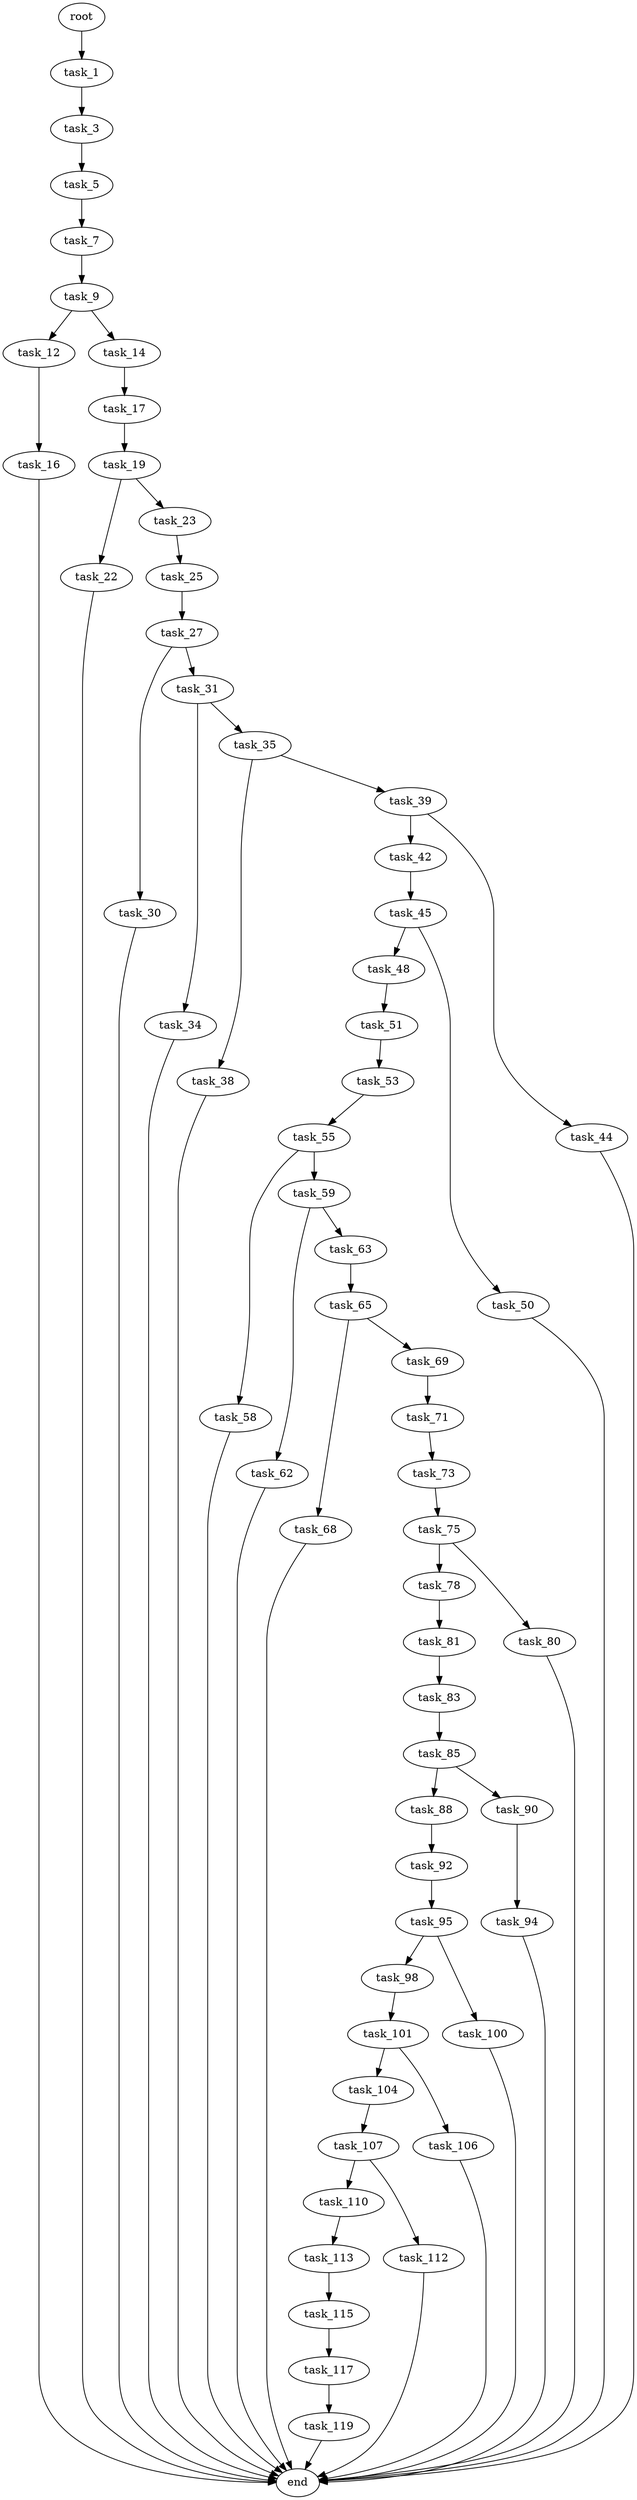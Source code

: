 digraph G {
  root [size="0.000000"];
  task_1 [size="798238955921.000000"];
  task_3 [size="51273901826.000000"];
  task_5 [size="20788777163.000000"];
  task_7 [size="1073741824000.000000"];
  task_9 [size="18292451402.000000"];
  task_12 [size="2827101137.000000"];
  task_14 [size="314220759809.000000"];
  task_16 [size="938957849395.000000"];
  task_17 [size="20125606537.000000"];
  task_19 [size="624722083644.000000"];
  task_22 [size="76843750609.000000"];
  task_23 [size="7282139300.000000"];
  task_25 [size="8589934592.000000"];
  task_27 [size="134217728000.000000"];
  task_30 [size="10262562206.000000"];
  task_31 [size="1073741824000.000000"];
  task_34 [size="28991029248.000000"];
  task_35 [size="1677321270.000000"];
  task_38 [size="28991029248.000000"];
  task_39 [size="628545041599.000000"];
  task_42 [size="24917045585.000000"];
  task_44 [size="28991029248.000000"];
  task_45 [size="311944334238.000000"];
  task_48 [size="391049122781.000000"];
  task_50 [size="65551083717.000000"];
  task_51 [size="68719476736.000000"];
  task_53 [size="4568831698.000000"];
  task_55 [size="255815926032.000000"];
  task_58 [size="42549328636.000000"];
  task_59 [size="231928233984.000000"];
  task_62 [size="152286634520.000000"];
  task_63 [size="68719476736.000000"];
  task_65 [size="87188419266.000000"];
  task_68 [size="28991029248.000000"];
  task_69 [size="4823152468.000000"];
  task_71 [size="9824604819.000000"];
  task_73 [size="368293445632.000000"];
  task_75 [size="134217728000.000000"];
  task_78 [size="11048813579.000000"];
  task_80 [size="144341501433.000000"];
  task_81 [size="7560297513.000000"];
  task_83 [size="8943636094.000000"];
  task_85 [size="142990131049.000000"];
  task_88 [size="61716377970.000000"];
  task_90 [size="58798370169.000000"];
  task_92 [size="231928233984.000000"];
  task_94 [size="14488002615.000000"];
  task_95 [size="1073741824000.000000"];
  task_98 [size="28991029248.000000"];
  task_100 [size="5269882553.000000"];
  task_101 [size="187481870181.000000"];
  task_104 [size="37840343139.000000"];
  task_106 [size="231928233984.000000"];
  task_107 [size="21419660136.000000"];
  task_110 [size="7839808056.000000"];
  task_112 [size="90664212498.000000"];
  task_113 [size="368293445632.000000"];
  task_115 [size="549755813888.000000"];
  task_117 [size="1073741824000.000000"];
  task_119 [size="15803817668.000000"];
  end [size="0.000000"];

  root -> task_1 [size="1.000000"];
  task_1 -> task_3 [size="536870912.000000"];
  task_3 -> task_5 [size="75497472.000000"];
  task_5 -> task_7 [size="33554432.000000"];
  task_7 -> task_9 [size="838860800.000000"];
  task_9 -> task_12 [size="536870912.000000"];
  task_9 -> task_14 [size="536870912.000000"];
  task_12 -> task_16 [size="209715200.000000"];
  task_14 -> task_17 [size="536870912.000000"];
  task_16 -> end [size="1.000000"];
  task_17 -> task_19 [size="536870912.000000"];
  task_19 -> task_22 [size="536870912.000000"];
  task_19 -> task_23 [size="536870912.000000"];
  task_22 -> end [size="1.000000"];
  task_23 -> task_25 [size="134217728.000000"];
  task_25 -> task_27 [size="33554432.000000"];
  task_27 -> task_30 [size="209715200.000000"];
  task_27 -> task_31 [size="209715200.000000"];
  task_30 -> end [size="1.000000"];
  task_31 -> task_34 [size="838860800.000000"];
  task_31 -> task_35 [size="838860800.000000"];
  task_34 -> end [size="1.000000"];
  task_35 -> task_38 [size="134217728.000000"];
  task_35 -> task_39 [size="134217728.000000"];
  task_38 -> end [size="1.000000"];
  task_39 -> task_42 [size="411041792.000000"];
  task_39 -> task_44 [size="411041792.000000"];
  task_42 -> task_45 [size="838860800.000000"];
  task_44 -> end [size="1.000000"];
  task_45 -> task_48 [size="536870912.000000"];
  task_45 -> task_50 [size="536870912.000000"];
  task_48 -> task_51 [size="536870912.000000"];
  task_50 -> end [size="1.000000"];
  task_51 -> task_53 [size="134217728.000000"];
  task_53 -> task_55 [size="209715200.000000"];
  task_55 -> task_58 [size="301989888.000000"];
  task_55 -> task_59 [size="301989888.000000"];
  task_58 -> end [size="1.000000"];
  task_59 -> task_62 [size="301989888.000000"];
  task_59 -> task_63 [size="301989888.000000"];
  task_62 -> end [size="1.000000"];
  task_63 -> task_65 [size="134217728.000000"];
  task_65 -> task_68 [size="75497472.000000"];
  task_65 -> task_69 [size="75497472.000000"];
  task_68 -> end [size="1.000000"];
  task_69 -> task_71 [size="134217728.000000"];
  task_71 -> task_73 [size="33554432.000000"];
  task_73 -> task_75 [size="411041792.000000"];
  task_75 -> task_78 [size="209715200.000000"];
  task_75 -> task_80 [size="209715200.000000"];
  task_78 -> task_81 [size="209715200.000000"];
  task_80 -> end [size="1.000000"];
  task_81 -> task_83 [size="209715200.000000"];
  task_83 -> task_85 [size="209715200.000000"];
  task_85 -> task_88 [size="134217728.000000"];
  task_85 -> task_90 [size="134217728.000000"];
  task_88 -> task_92 [size="75497472.000000"];
  task_90 -> task_94 [size="209715200.000000"];
  task_92 -> task_95 [size="301989888.000000"];
  task_94 -> end [size="1.000000"];
  task_95 -> task_98 [size="838860800.000000"];
  task_95 -> task_100 [size="838860800.000000"];
  task_98 -> task_101 [size="75497472.000000"];
  task_100 -> end [size="1.000000"];
  task_101 -> task_104 [size="301989888.000000"];
  task_101 -> task_106 [size="301989888.000000"];
  task_104 -> task_107 [size="75497472.000000"];
  task_106 -> end [size="1.000000"];
  task_107 -> task_110 [size="411041792.000000"];
  task_107 -> task_112 [size="411041792.000000"];
  task_110 -> task_113 [size="134217728.000000"];
  task_112 -> end [size="1.000000"];
  task_113 -> task_115 [size="411041792.000000"];
  task_115 -> task_117 [size="536870912.000000"];
  task_117 -> task_119 [size="838860800.000000"];
  task_119 -> end [size="1.000000"];
}
